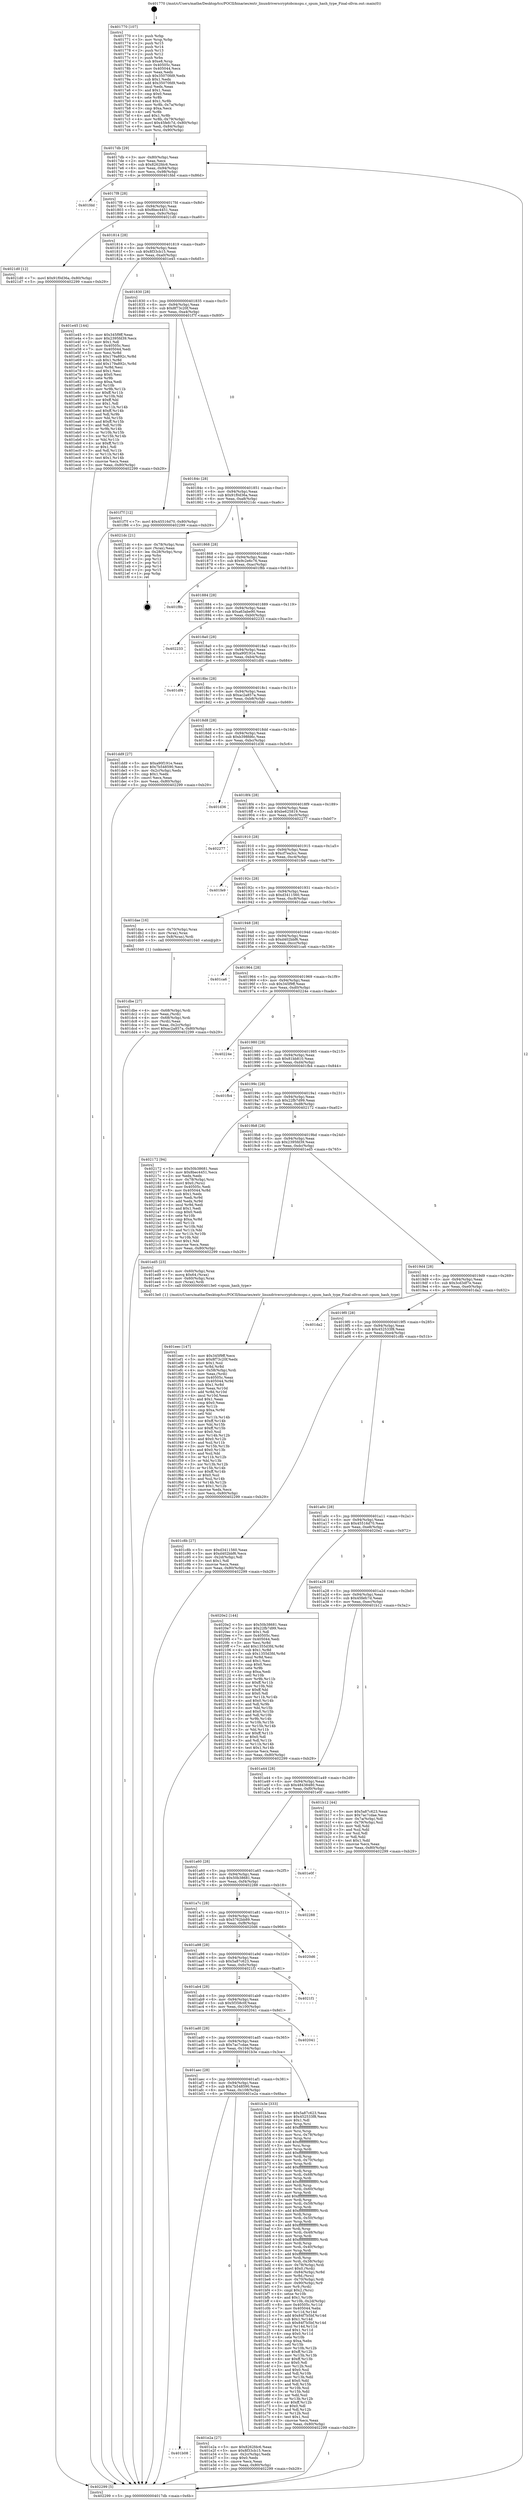 digraph "0x401770" {
  label = "0x401770 (/mnt/c/Users/mathe/Desktop/tcc/POCII/binaries/extr_linuxdriverscryptobcmspu.c_spum_hash_type_Final-ollvm.out::main(0))"
  labelloc = "t"
  node[shape=record]

  Entry [label="",width=0.3,height=0.3,shape=circle,fillcolor=black,style=filled]
  "0x4017db" [label="{
     0x4017db [29]\l
     | [instrs]\l
     &nbsp;&nbsp;0x4017db \<+3\>: mov -0x80(%rbp),%eax\l
     &nbsp;&nbsp;0x4017de \<+2\>: mov %eax,%ecx\l
     &nbsp;&nbsp;0x4017e0 \<+6\>: sub $0x8262fdc6,%ecx\l
     &nbsp;&nbsp;0x4017e6 \<+6\>: mov %eax,-0x94(%rbp)\l
     &nbsp;&nbsp;0x4017ec \<+6\>: mov %ecx,-0x98(%rbp)\l
     &nbsp;&nbsp;0x4017f2 \<+6\>: je 0000000000401fdd \<main+0x86d\>\l
  }"]
  "0x401fdd" [label="{
     0x401fdd\l
  }", style=dashed]
  "0x4017f8" [label="{
     0x4017f8 [28]\l
     | [instrs]\l
     &nbsp;&nbsp;0x4017f8 \<+5\>: jmp 00000000004017fd \<main+0x8d\>\l
     &nbsp;&nbsp;0x4017fd \<+6\>: mov -0x94(%rbp),%eax\l
     &nbsp;&nbsp;0x401803 \<+5\>: sub $0x8bec4451,%eax\l
     &nbsp;&nbsp;0x401808 \<+6\>: mov %eax,-0x9c(%rbp)\l
     &nbsp;&nbsp;0x40180e \<+6\>: je 00000000004021d0 \<main+0xa60\>\l
  }"]
  Exit [label="",width=0.3,height=0.3,shape=circle,fillcolor=black,style=filled,peripheries=2]
  "0x4021d0" [label="{
     0x4021d0 [12]\l
     | [instrs]\l
     &nbsp;&nbsp;0x4021d0 \<+7\>: movl $0x91f0d36a,-0x80(%rbp)\l
     &nbsp;&nbsp;0x4021d7 \<+5\>: jmp 0000000000402299 \<main+0xb29\>\l
  }"]
  "0x401814" [label="{
     0x401814 [28]\l
     | [instrs]\l
     &nbsp;&nbsp;0x401814 \<+5\>: jmp 0000000000401819 \<main+0xa9\>\l
     &nbsp;&nbsp;0x401819 \<+6\>: mov -0x94(%rbp),%eax\l
     &nbsp;&nbsp;0x40181f \<+5\>: sub $0x8f33cb15,%eax\l
     &nbsp;&nbsp;0x401824 \<+6\>: mov %eax,-0xa0(%rbp)\l
     &nbsp;&nbsp;0x40182a \<+6\>: je 0000000000401e45 \<main+0x6d5\>\l
  }"]
  "0x401eec" [label="{
     0x401eec [147]\l
     | [instrs]\l
     &nbsp;&nbsp;0x401eec \<+5\>: mov $0x345f9ff,%ecx\l
     &nbsp;&nbsp;0x401ef1 \<+5\>: mov $0x8f73c20f,%edx\l
     &nbsp;&nbsp;0x401ef6 \<+3\>: mov $0x1,%sil\l
     &nbsp;&nbsp;0x401ef9 \<+3\>: xor %r8d,%r8d\l
     &nbsp;&nbsp;0x401efc \<+4\>: mov -0x58(%rbp),%rdi\l
     &nbsp;&nbsp;0x401f00 \<+2\>: mov %eax,(%rdi)\l
     &nbsp;&nbsp;0x401f02 \<+7\>: mov 0x40505c,%eax\l
     &nbsp;&nbsp;0x401f09 \<+8\>: mov 0x405044,%r9d\l
     &nbsp;&nbsp;0x401f11 \<+4\>: sub $0x1,%r8d\l
     &nbsp;&nbsp;0x401f15 \<+3\>: mov %eax,%r10d\l
     &nbsp;&nbsp;0x401f18 \<+3\>: add %r8d,%r10d\l
     &nbsp;&nbsp;0x401f1b \<+4\>: imul %r10d,%eax\l
     &nbsp;&nbsp;0x401f1f \<+3\>: and $0x1,%eax\l
     &nbsp;&nbsp;0x401f22 \<+3\>: cmp $0x0,%eax\l
     &nbsp;&nbsp;0x401f25 \<+4\>: sete %r11b\l
     &nbsp;&nbsp;0x401f29 \<+4\>: cmp $0xa,%r9d\l
     &nbsp;&nbsp;0x401f2d \<+3\>: setl %bl\l
     &nbsp;&nbsp;0x401f30 \<+3\>: mov %r11b,%r14b\l
     &nbsp;&nbsp;0x401f33 \<+4\>: xor $0xff,%r14b\l
     &nbsp;&nbsp;0x401f37 \<+3\>: mov %bl,%r15b\l
     &nbsp;&nbsp;0x401f3a \<+4\>: xor $0xff,%r15b\l
     &nbsp;&nbsp;0x401f3e \<+4\>: xor $0x0,%sil\l
     &nbsp;&nbsp;0x401f42 \<+3\>: mov %r14b,%r12b\l
     &nbsp;&nbsp;0x401f45 \<+4\>: and $0x0,%r12b\l
     &nbsp;&nbsp;0x401f49 \<+3\>: and %sil,%r11b\l
     &nbsp;&nbsp;0x401f4c \<+3\>: mov %r15b,%r13b\l
     &nbsp;&nbsp;0x401f4f \<+4\>: and $0x0,%r13b\l
     &nbsp;&nbsp;0x401f53 \<+3\>: and %sil,%bl\l
     &nbsp;&nbsp;0x401f56 \<+3\>: or %r11b,%r12b\l
     &nbsp;&nbsp;0x401f59 \<+3\>: or %bl,%r13b\l
     &nbsp;&nbsp;0x401f5c \<+3\>: xor %r13b,%r12b\l
     &nbsp;&nbsp;0x401f5f \<+3\>: or %r15b,%r14b\l
     &nbsp;&nbsp;0x401f62 \<+4\>: xor $0xff,%r14b\l
     &nbsp;&nbsp;0x401f66 \<+4\>: or $0x0,%sil\l
     &nbsp;&nbsp;0x401f6a \<+3\>: and %sil,%r14b\l
     &nbsp;&nbsp;0x401f6d \<+3\>: or %r14b,%r12b\l
     &nbsp;&nbsp;0x401f70 \<+4\>: test $0x1,%r12b\l
     &nbsp;&nbsp;0x401f74 \<+3\>: cmovne %edx,%ecx\l
     &nbsp;&nbsp;0x401f77 \<+3\>: mov %ecx,-0x80(%rbp)\l
     &nbsp;&nbsp;0x401f7a \<+5\>: jmp 0000000000402299 \<main+0xb29\>\l
  }"]
  "0x401e45" [label="{
     0x401e45 [144]\l
     | [instrs]\l
     &nbsp;&nbsp;0x401e45 \<+5\>: mov $0x345f9ff,%eax\l
     &nbsp;&nbsp;0x401e4a \<+5\>: mov $0x2395fd39,%ecx\l
     &nbsp;&nbsp;0x401e4f \<+2\>: mov $0x1,%dl\l
     &nbsp;&nbsp;0x401e51 \<+7\>: mov 0x40505c,%esi\l
     &nbsp;&nbsp;0x401e58 \<+7\>: mov 0x405044,%edi\l
     &nbsp;&nbsp;0x401e5f \<+3\>: mov %esi,%r8d\l
     &nbsp;&nbsp;0x401e62 \<+7\>: sub $0x179a892c,%r8d\l
     &nbsp;&nbsp;0x401e69 \<+4\>: sub $0x1,%r8d\l
     &nbsp;&nbsp;0x401e6d \<+7\>: add $0x179a892c,%r8d\l
     &nbsp;&nbsp;0x401e74 \<+4\>: imul %r8d,%esi\l
     &nbsp;&nbsp;0x401e78 \<+3\>: and $0x1,%esi\l
     &nbsp;&nbsp;0x401e7b \<+3\>: cmp $0x0,%esi\l
     &nbsp;&nbsp;0x401e7e \<+4\>: sete %r9b\l
     &nbsp;&nbsp;0x401e82 \<+3\>: cmp $0xa,%edi\l
     &nbsp;&nbsp;0x401e85 \<+4\>: setl %r10b\l
     &nbsp;&nbsp;0x401e89 \<+3\>: mov %r9b,%r11b\l
     &nbsp;&nbsp;0x401e8c \<+4\>: xor $0xff,%r11b\l
     &nbsp;&nbsp;0x401e90 \<+3\>: mov %r10b,%bl\l
     &nbsp;&nbsp;0x401e93 \<+3\>: xor $0xff,%bl\l
     &nbsp;&nbsp;0x401e96 \<+3\>: xor $0x1,%dl\l
     &nbsp;&nbsp;0x401e99 \<+3\>: mov %r11b,%r14b\l
     &nbsp;&nbsp;0x401e9c \<+4\>: and $0xff,%r14b\l
     &nbsp;&nbsp;0x401ea0 \<+3\>: and %dl,%r9b\l
     &nbsp;&nbsp;0x401ea3 \<+3\>: mov %bl,%r15b\l
     &nbsp;&nbsp;0x401ea6 \<+4\>: and $0xff,%r15b\l
     &nbsp;&nbsp;0x401eaa \<+3\>: and %dl,%r10b\l
     &nbsp;&nbsp;0x401ead \<+3\>: or %r9b,%r14b\l
     &nbsp;&nbsp;0x401eb0 \<+3\>: or %r10b,%r15b\l
     &nbsp;&nbsp;0x401eb3 \<+3\>: xor %r15b,%r14b\l
     &nbsp;&nbsp;0x401eb6 \<+3\>: or %bl,%r11b\l
     &nbsp;&nbsp;0x401eb9 \<+4\>: xor $0xff,%r11b\l
     &nbsp;&nbsp;0x401ebd \<+3\>: or $0x1,%dl\l
     &nbsp;&nbsp;0x401ec0 \<+3\>: and %dl,%r11b\l
     &nbsp;&nbsp;0x401ec3 \<+3\>: or %r11b,%r14b\l
     &nbsp;&nbsp;0x401ec6 \<+4\>: test $0x1,%r14b\l
     &nbsp;&nbsp;0x401eca \<+3\>: cmovne %ecx,%eax\l
     &nbsp;&nbsp;0x401ecd \<+3\>: mov %eax,-0x80(%rbp)\l
     &nbsp;&nbsp;0x401ed0 \<+5\>: jmp 0000000000402299 \<main+0xb29\>\l
  }"]
  "0x401830" [label="{
     0x401830 [28]\l
     | [instrs]\l
     &nbsp;&nbsp;0x401830 \<+5\>: jmp 0000000000401835 \<main+0xc5\>\l
     &nbsp;&nbsp;0x401835 \<+6\>: mov -0x94(%rbp),%eax\l
     &nbsp;&nbsp;0x40183b \<+5\>: sub $0x8f73c20f,%eax\l
     &nbsp;&nbsp;0x401840 \<+6\>: mov %eax,-0xa4(%rbp)\l
     &nbsp;&nbsp;0x401846 \<+6\>: je 0000000000401f7f \<main+0x80f\>\l
  }"]
  "0x401b08" [label="{
     0x401b08\l
  }", style=dashed]
  "0x401f7f" [label="{
     0x401f7f [12]\l
     | [instrs]\l
     &nbsp;&nbsp;0x401f7f \<+7\>: movl $0x45516d70,-0x80(%rbp)\l
     &nbsp;&nbsp;0x401f86 \<+5\>: jmp 0000000000402299 \<main+0xb29\>\l
  }"]
  "0x40184c" [label="{
     0x40184c [28]\l
     | [instrs]\l
     &nbsp;&nbsp;0x40184c \<+5\>: jmp 0000000000401851 \<main+0xe1\>\l
     &nbsp;&nbsp;0x401851 \<+6\>: mov -0x94(%rbp),%eax\l
     &nbsp;&nbsp;0x401857 \<+5\>: sub $0x91f0d36a,%eax\l
     &nbsp;&nbsp;0x40185c \<+6\>: mov %eax,-0xa8(%rbp)\l
     &nbsp;&nbsp;0x401862 \<+6\>: je 00000000004021dc \<main+0xa6c\>\l
  }"]
  "0x401e2a" [label="{
     0x401e2a [27]\l
     | [instrs]\l
     &nbsp;&nbsp;0x401e2a \<+5\>: mov $0x8262fdc6,%eax\l
     &nbsp;&nbsp;0x401e2f \<+5\>: mov $0x8f33cb15,%ecx\l
     &nbsp;&nbsp;0x401e34 \<+3\>: mov -0x2c(%rbp),%edx\l
     &nbsp;&nbsp;0x401e37 \<+3\>: cmp $0x0,%edx\l
     &nbsp;&nbsp;0x401e3a \<+3\>: cmove %ecx,%eax\l
     &nbsp;&nbsp;0x401e3d \<+3\>: mov %eax,-0x80(%rbp)\l
     &nbsp;&nbsp;0x401e40 \<+5\>: jmp 0000000000402299 \<main+0xb29\>\l
  }"]
  "0x4021dc" [label="{
     0x4021dc [21]\l
     | [instrs]\l
     &nbsp;&nbsp;0x4021dc \<+4\>: mov -0x78(%rbp),%rax\l
     &nbsp;&nbsp;0x4021e0 \<+2\>: mov (%rax),%eax\l
     &nbsp;&nbsp;0x4021e2 \<+4\>: lea -0x28(%rbp),%rsp\l
     &nbsp;&nbsp;0x4021e6 \<+1\>: pop %rbx\l
     &nbsp;&nbsp;0x4021e7 \<+2\>: pop %r12\l
     &nbsp;&nbsp;0x4021e9 \<+2\>: pop %r13\l
     &nbsp;&nbsp;0x4021eb \<+2\>: pop %r14\l
     &nbsp;&nbsp;0x4021ed \<+2\>: pop %r15\l
     &nbsp;&nbsp;0x4021ef \<+1\>: pop %rbp\l
     &nbsp;&nbsp;0x4021f0 \<+1\>: ret\l
  }"]
  "0x401868" [label="{
     0x401868 [28]\l
     | [instrs]\l
     &nbsp;&nbsp;0x401868 \<+5\>: jmp 000000000040186d \<main+0xfd\>\l
     &nbsp;&nbsp;0x40186d \<+6\>: mov -0x94(%rbp),%eax\l
     &nbsp;&nbsp;0x401873 \<+5\>: sub $0x9c2e6c76,%eax\l
     &nbsp;&nbsp;0x401878 \<+6\>: mov %eax,-0xac(%rbp)\l
     &nbsp;&nbsp;0x40187e \<+6\>: je 0000000000401f8b \<main+0x81b\>\l
  }"]
  "0x401dbe" [label="{
     0x401dbe [27]\l
     | [instrs]\l
     &nbsp;&nbsp;0x401dbe \<+4\>: mov -0x68(%rbp),%rdi\l
     &nbsp;&nbsp;0x401dc2 \<+2\>: mov %eax,(%rdi)\l
     &nbsp;&nbsp;0x401dc4 \<+4\>: mov -0x68(%rbp),%rdi\l
     &nbsp;&nbsp;0x401dc8 \<+2\>: mov (%rdi),%eax\l
     &nbsp;&nbsp;0x401dca \<+3\>: mov %eax,-0x2c(%rbp)\l
     &nbsp;&nbsp;0x401dcd \<+7\>: movl $0xac2a857a,-0x80(%rbp)\l
     &nbsp;&nbsp;0x401dd4 \<+5\>: jmp 0000000000402299 \<main+0xb29\>\l
  }"]
  "0x401f8b" [label="{
     0x401f8b\l
  }", style=dashed]
  "0x401884" [label="{
     0x401884 [28]\l
     | [instrs]\l
     &nbsp;&nbsp;0x401884 \<+5\>: jmp 0000000000401889 \<main+0x119\>\l
     &nbsp;&nbsp;0x401889 \<+6\>: mov -0x94(%rbp),%eax\l
     &nbsp;&nbsp;0x40188f \<+5\>: sub $0xa63abe90,%eax\l
     &nbsp;&nbsp;0x401894 \<+6\>: mov %eax,-0xb0(%rbp)\l
     &nbsp;&nbsp;0x40189a \<+6\>: je 0000000000402233 \<main+0xac3\>\l
  }"]
  "0x401aec" [label="{
     0x401aec [28]\l
     | [instrs]\l
     &nbsp;&nbsp;0x401aec \<+5\>: jmp 0000000000401af1 \<main+0x381\>\l
     &nbsp;&nbsp;0x401af1 \<+6\>: mov -0x94(%rbp),%eax\l
     &nbsp;&nbsp;0x401af7 \<+5\>: sub $0x7b548590,%eax\l
     &nbsp;&nbsp;0x401afc \<+6\>: mov %eax,-0x108(%rbp)\l
     &nbsp;&nbsp;0x401b02 \<+6\>: je 0000000000401e2a \<main+0x6ba\>\l
  }"]
  "0x402233" [label="{
     0x402233\l
  }", style=dashed]
  "0x4018a0" [label="{
     0x4018a0 [28]\l
     | [instrs]\l
     &nbsp;&nbsp;0x4018a0 \<+5\>: jmp 00000000004018a5 \<main+0x135\>\l
     &nbsp;&nbsp;0x4018a5 \<+6\>: mov -0x94(%rbp),%eax\l
     &nbsp;&nbsp;0x4018ab \<+5\>: sub $0xa90f191e,%eax\l
     &nbsp;&nbsp;0x4018b0 \<+6\>: mov %eax,-0xb4(%rbp)\l
     &nbsp;&nbsp;0x4018b6 \<+6\>: je 0000000000401df4 \<main+0x684\>\l
  }"]
  "0x401b3e" [label="{
     0x401b3e [333]\l
     | [instrs]\l
     &nbsp;&nbsp;0x401b3e \<+5\>: mov $0x5a87c623,%eax\l
     &nbsp;&nbsp;0x401b43 \<+5\>: mov $0x452533f8,%ecx\l
     &nbsp;&nbsp;0x401b48 \<+2\>: mov $0x1,%dl\l
     &nbsp;&nbsp;0x401b4a \<+3\>: mov %rsp,%rsi\l
     &nbsp;&nbsp;0x401b4d \<+4\>: add $0xfffffffffffffff0,%rsi\l
     &nbsp;&nbsp;0x401b51 \<+3\>: mov %rsi,%rsp\l
     &nbsp;&nbsp;0x401b54 \<+4\>: mov %rsi,-0x78(%rbp)\l
     &nbsp;&nbsp;0x401b58 \<+3\>: mov %rsp,%rsi\l
     &nbsp;&nbsp;0x401b5b \<+4\>: add $0xfffffffffffffff0,%rsi\l
     &nbsp;&nbsp;0x401b5f \<+3\>: mov %rsi,%rsp\l
     &nbsp;&nbsp;0x401b62 \<+3\>: mov %rsp,%rdi\l
     &nbsp;&nbsp;0x401b65 \<+4\>: add $0xfffffffffffffff0,%rdi\l
     &nbsp;&nbsp;0x401b69 \<+3\>: mov %rdi,%rsp\l
     &nbsp;&nbsp;0x401b6c \<+4\>: mov %rdi,-0x70(%rbp)\l
     &nbsp;&nbsp;0x401b70 \<+3\>: mov %rsp,%rdi\l
     &nbsp;&nbsp;0x401b73 \<+4\>: add $0xfffffffffffffff0,%rdi\l
     &nbsp;&nbsp;0x401b77 \<+3\>: mov %rdi,%rsp\l
     &nbsp;&nbsp;0x401b7a \<+4\>: mov %rdi,-0x68(%rbp)\l
     &nbsp;&nbsp;0x401b7e \<+3\>: mov %rsp,%rdi\l
     &nbsp;&nbsp;0x401b81 \<+4\>: add $0xfffffffffffffff0,%rdi\l
     &nbsp;&nbsp;0x401b85 \<+3\>: mov %rdi,%rsp\l
     &nbsp;&nbsp;0x401b88 \<+4\>: mov %rdi,-0x60(%rbp)\l
     &nbsp;&nbsp;0x401b8c \<+3\>: mov %rsp,%rdi\l
     &nbsp;&nbsp;0x401b8f \<+4\>: add $0xfffffffffffffff0,%rdi\l
     &nbsp;&nbsp;0x401b93 \<+3\>: mov %rdi,%rsp\l
     &nbsp;&nbsp;0x401b96 \<+4\>: mov %rdi,-0x58(%rbp)\l
     &nbsp;&nbsp;0x401b9a \<+3\>: mov %rsp,%rdi\l
     &nbsp;&nbsp;0x401b9d \<+4\>: add $0xfffffffffffffff0,%rdi\l
     &nbsp;&nbsp;0x401ba1 \<+3\>: mov %rdi,%rsp\l
     &nbsp;&nbsp;0x401ba4 \<+4\>: mov %rdi,-0x50(%rbp)\l
     &nbsp;&nbsp;0x401ba8 \<+3\>: mov %rsp,%rdi\l
     &nbsp;&nbsp;0x401bab \<+4\>: add $0xfffffffffffffff0,%rdi\l
     &nbsp;&nbsp;0x401baf \<+3\>: mov %rdi,%rsp\l
     &nbsp;&nbsp;0x401bb2 \<+4\>: mov %rdi,-0x48(%rbp)\l
     &nbsp;&nbsp;0x401bb6 \<+3\>: mov %rsp,%rdi\l
     &nbsp;&nbsp;0x401bb9 \<+4\>: add $0xfffffffffffffff0,%rdi\l
     &nbsp;&nbsp;0x401bbd \<+3\>: mov %rdi,%rsp\l
     &nbsp;&nbsp;0x401bc0 \<+4\>: mov %rdi,-0x40(%rbp)\l
     &nbsp;&nbsp;0x401bc4 \<+3\>: mov %rsp,%rdi\l
     &nbsp;&nbsp;0x401bc7 \<+4\>: add $0xfffffffffffffff0,%rdi\l
     &nbsp;&nbsp;0x401bcb \<+3\>: mov %rdi,%rsp\l
     &nbsp;&nbsp;0x401bce \<+4\>: mov %rdi,-0x38(%rbp)\l
     &nbsp;&nbsp;0x401bd2 \<+4\>: mov -0x78(%rbp),%rdi\l
     &nbsp;&nbsp;0x401bd6 \<+6\>: movl $0x0,(%rdi)\l
     &nbsp;&nbsp;0x401bdc \<+7\>: mov -0x84(%rbp),%r8d\l
     &nbsp;&nbsp;0x401be3 \<+3\>: mov %r8d,(%rsi)\l
     &nbsp;&nbsp;0x401be6 \<+4\>: mov -0x70(%rbp),%rdi\l
     &nbsp;&nbsp;0x401bea \<+7\>: mov -0x90(%rbp),%r9\l
     &nbsp;&nbsp;0x401bf1 \<+3\>: mov %r9,(%rdi)\l
     &nbsp;&nbsp;0x401bf4 \<+3\>: cmpl $0x2,(%rsi)\l
     &nbsp;&nbsp;0x401bf7 \<+4\>: setne %r10b\l
     &nbsp;&nbsp;0x401bfb \<+4\>: and $0x1,%r10b\l
     &nbsp;&nbsp;0x401bff \<+4\>: mov %r10b,-0x2d(%rbp)\l
     &nbsp;&nbsp;0x401c03 \<+8\>: mov 0x40505c,%r11d\l
     &nbsp;&nbsp;0x401c0b \<+7\>: mov 0x405044,%ebx\l
     &nbsp;&nbsp;0x401c12 \<+3\>: mov %r11d,%r14d\l
     &nbsp;&nbsp;0x401c15 \<+7\>: add $0x84f7b5bf,%r14d\l
     &nbsp;&nbsp;0x401c1c \<+4\>: sub $0x1,%r14d\l
     &nbsp;&nbsp;0x401c20 \<+7\>: sub $0x84f7b5bf,%r14d\l
     &nbsp;&nbsp;0x401c27 \<+4\>: imul %r14d,%r11d\l
     &nbsp;&nbsp;0x401c2b \<+4\>: and $0x1,%r11d\l
     &nbsp;&nbsp;0x401c2f \<+4\>: cmp $0x0,%r11d\l
     &nbsp;&nbsp;0x401c33 \<+4\>: sete %r10b\l
     &nbsp;&nbsp;0x401c37 \<+3\>: cmp $0xa,%ebx\l
     &nbsp;&nbsp;0x401c3a \<+4\>: setl %r15b\l
     &nbsp;&nbsp;0x401c3e \<+3\>: mov %r10b,%r12b\l
     &nbsp;&nbsp;0x401c41 \<+4\>: xor $0xff,%r12b\l
     &nbsp;&nbsp;0x401c45 \<+3\>: mov %r15b,%r13b\l
     &nbsp;&nbsp;0x401c48 \<+4\>: xor $0xff,%r13b\l
     &nbsp;&nbsp;0x401c4c \<+3\>: xor $0x0,%dl\l
     &nbsp;&nbsp;0x401c4f \<+3\>: mov %r12b,%sil\l
     &nbsp;&nbsp;0x401c52 \<+4\>: and $0x0,%sil\l
     &nbsp;&nbsp;0x401c56 \<+3\>: and %dl,%r10b\l
     &nbsp;&nbsp;0x401c59 \<+3\>: mov %r13b,%dil\l
     &nbsp;&nbsp;0x401c5c \<+4\>: and $0x0,%dil\l
     &nbsp;&nbsp;0x401c60 \<+3\>: and %dl,%r15b\l
     &nbsp;&nbsp;0x401c63 \<+3\>: or %r10b,%sil\l
     &nbsp;&nbsp;0x401c66 \<+3\>: or %r15b,%dil\l
     &nbsp;&nbsp;0x401c69 \<+3\>: xor %dil,%sil\l
     &nbsp;&nbsp;0x401c6c \<+3\>: or %r13b,%r12b\l
     &nbsp;&nbsp;0x401c6f \<+4\>: xor $0xff,%r12b\l
     &nbsp;&nbsp;0x401c73 \<+3\>: or $0x0,%dl\l
     &nbsp;&nbsp;0x401c76 \<+3\>: and %dl,%r12b\l
     &nbsp;&nbsp;0x401c79 \<+3\>: or %r12b,%sil\l
     &nbsp;&nbsp;0x401c7c \<+4\>: test $0x1,%sil\l
     &nbsp;&nbsp;0x401c80 \<+3\>: cmovne %ecx,%eax\l
     &nbsp;&nbsp;0x401c83 \<+3\>: mov %eax,-0x80(%rbp)\l
     &nbsp;&nbsp;0x401c86 \<+5\>: jmp 0000000000402299 \<main+0xb29\>\l
  }"]
  "0x401df4" [label="{
     0x401df4\l
  }", style=dashed]
  "0x4018bc" [label="{
     0x4018bc [28]\l
     | [instrs]\l
     &nbsp;&nbsp;0x4018bc \<+5\>: jmp 00000000004018c1 \<main+0x151\>\l
     &nbsp;&nbsp;0x4018c1 \<+6\>: mov -0x94(%rbp),%eax\l
     &nbsp;&nbsp;0x4018c7 \<+5\>: sub $0xac2a857a,%eax\l
     &nbsp;&nbsp;0x4018cc \<+6\>: mov %eax,-0xb8(%rbp)\l
     &nbsp;&nbsp;0x4018d2 \<+6\>: je 0000000000401dd9 \<main+0x669\>\l
  }"]
  "0x401ad0" [label="{
     0x401ad0 [28]\l
     | [instrs]\l
     &nbsp;&nbsp;0x401ad0 \<+5\>: jmp 0000000000401ad5 \<main+0x365\>\l
     &nbsp;&nbsp;0x401ad5 \<+6\>: mov -0x94(%rbp),%eax\l
     &nbsp;&nbsp;0x401adb \<+5\>: sub $0x7ac7cdae,%eax\l
     &nbsp;&nbsp;0x401ae0 \<+6\>: mov %eax,-0x104(%rbp)\l
     &nbsp;&nbsp;0x401ae6 \<+6\>: je 0000000000401b3e \<main+0x3ce\>\l
  }"]
  "0x401dd9" [label="{
     0x401dd9 [27]\l
     | [instrs]\l
     &nbsp;&nbsp;0x401dd9 \<+5\>: mov $0xa90f191e,%eax\l
     &nbsp;&nbsp;0x401dde \<+5\>: mov $0x7b548590,%ecx\l
     &nbsp;&nbsp;0x401de3 \<+3\>: mov -0x2c(%rbp),%edx\l
     &nbsp;&nbsp;0x401de6 \<+3\>: cmp $0x1,%edx\l
     &nbsp;&nbsp;0x401de9 \<+3\>: cmovl %ecx,%eax\l
     &nbsp;&nbsp;0x401dec \<+3\>: mov %eax,-0x80(%rbp)\l
     &nbsp;&nbsp;0x401def \<+5\>: jmp 0000000000402299 \<main+0xb29\>\l
  }"]
  "0x4018d8" [label="{
     0x4018d8 [28]\l
     | [instrs]\l
     &nbsp;&nbsp;0x4018d8 \<+5\>: jmp 00000000004018dd \<main+0x16d\>\l
     &nbsp;&nbsp;0x4018dd \<+6\>: mov -0x94(%rbp),%eax\l
     &nbsp;&nbsp;0x4018e3 \<+5\>: sub $0xb398fd6c,%eax\l
     &nbsp;&nbsp;0x4018e8 \<+6\>: mov %eax,-0xbc(%rbp)\l
     &nbsp;&nbsp;0x4018ee \<+6\>: je 0000000000401d36 \<main+0x5c6\>\l
  }"]
  "0x402041" [label="{
     0x402041\l
  }", style=dashed]
  "0x401d36" [label="{
     0x401d36\l
  }", style=dashed]
  "0x4018f4" [label="{
     0x4018f4 [28]\l
     | [instrs]\l
     &nbsp;&nbsp;0x4018f4 \<+5\>: jmp 00000000004018f9 \<main+0x189\>\l
     &nbsp;&nbsp;0x4018f9 \<+6\>: mov -0x94(%rbp),%eax\l
     &nbsp;&nbsp;0x4018ff \<+5\>: sub $0xbe625819,%eax\l
     &nbsp;&nbsp;0x401904 \<+6\>: mov %eax,-0xc0(%rbp)\l
     &nbsp;&nbsp;0x40190a \<+6\>: je 0000000000402277 \<main+0xb07\>\l
  }"]
  "0x401ab4" [label="{
     0x401ab4 [28]\l
     | [instrs]\l
     &nbsp;&nbsp;0x401ab4 \<+5\>: jmp 0000000000401ab9 \<main+0x349\>\l
     &nbsp;&nbsp;0x401ab9 \<+6\>: mov -0x94(%rbp),%eax\l
     &nbsp;&nbsp;0x401abf \<+5\>: sub $0x5f358c0f,%eax\l
     &nbsp;&nbsp;0x401ac4 \<+6\>: mov %eax,-0x100(%rbp)\l
     &nbsp;&nbsp;0x401aca \<+6\>: je 0000000000402041 \<main+0x8d1\>\l
  }"]
  "0x402277" [label="{
     0x402277\l
  }", style=dashed]
  "0x401910" [label="{
     0x401910 [28]\l
     | [instrs]\l
     &nbsp;&nbsp;0x401910 \<+5\>: jmp 0000000000401915 \<main+0x1a5\>\l
     &nbsp;&nbsp;0x401915 \<+6\>: mov -0x94(%rbp),%eax\l
     &nbsp;&nbsp;0x40191b \<+5\>: sub $0xcf7ea3cc,%eax\l
     &nbsp;&nbsp;0x401920 \<+6\>: mov %eax,-0xc4(%rbp)\l
     &nbsp;&nbsp;0x401926 \<+6\>: je 0000000000401fe9 \<main+0x879\>\l
  }"]
  "0x4021f1" [label="{
     0x4021f1\l
  }", style=dashed]
  "0x401fe9" [label="{
     0x401fe9\l
  }", style=dashed]
  "0x40192c" [label="{
     0x40192c [28]\l
     | [instrs]\l
     &nbsp;&nbsp;0x40192c \<+5\>: jmp 0000000000401931 \<main+0x1c1\>\l
     &nbsp;&nbsp;0x401931 \<+6\>: mov -0x94(%rbp),%eax\l
     &nbsp;&nbsp;0x401937 \<+5\>: sub $0xd3411560,%eax\l
     &nbsp;&nbsp;0x40193c \<+6\>: mov %eax,-0xc8(%rbp)\l
     &nbsp;&nbsp;0x401942 \<+6\>: je 0000000000401dae \<main+0x63e\>\l
  }"]
  "0x401a98" [label="{
     0x401a98 [28]\l
     | [instrs]\l
     &nbsp;&nbsp;0x401a98 \<+5\>: jmp 0000000000401a9d \<main+0x32d\>\l
     &nbsp;&nbsp;0x401a9d \<+6\>: mov -0x94(%rbp),%eax\l
     &nbsp;&nbsp;0x401aa3 \<+5\>: sub $0x5a87c623,%eax\l
     &nbsp;&nbsp;0x401aa8 \<+6\>: mov %eax,-0xfc(%rbp)\l
     &nbsp;&nbsp;0x401aae \<+6\>: je 00000000004021f1 \<main+0xa81\>\l
  }"]
  "0x401dae" [label="{
     0x401dae [16]\l
     | [instrs]\l
     &nbsp;&nbsp;0x401dae \<+4\>: mov -0x70(%rbp),%rax\l
     &nbsp;&nbsp;0x401db2 \<+3\>: mov (%rax),%rax\l
     &nbsp;&nbsp;0x401db5 \<+4\>: mov 0x8(%rax),%rdi\l
     &nbsp;&nbsp;0x401db9 \<+5\>: call 0000000000401040 \<atoi@plt\>\l
     | [calls]\l
     &nbsp;&nbsp;0x401040 \{1\} (unknown)\l
  }"]
  "0x401948" [label="{
     0x401948 [28]\l
     | [instrs]\l
     &nbsp;&nbsp;0x401948 \<+5\>: jmp 000000000040194d \<main+0x1dd\>\l
     &nbsp;&nbsp;0x40194d \<+6\>: mov -0x94(%rbp),%eax\l
     &nbsp;&nbsp;0x401953 \<+5\>: sub $0xd402bbf6,%eax\l
     &nbsp;&nbsp;0x401958 \<+6\>: mov %eax,-0xcc(%rbp)\l
     &nbsp;&nbsp;0x40195e \<+6\>: je 0000000000401ca6 \<main+0x536\>\l
  }"]
  "0x4020d6" [label="{
     0x4020d6\l
  }", style=dashed]
  "0x401ca6" [label="{
     0x401ca6\l
  }", style=dashed]
  "0x401964" [label="{
     0x401964 [28]\l
     | [instrs]\l
     &nbsp;&nbsp;0x401964 \<+5\>: jmp 0000000000401969 \<main+0x1f9\>\l
     &nbsp;&nbsp;0x401969 \<+6\>: mov -0x94(%rbp),%eax\l
     &nbsp;&nbsp;0x40196f \<+5\>: sub $0x345f9ff,%eax\l
     &nbsp;&nbsp;0x401974 \<+6\>: mov %eax,-0xd0(%rbp)\l
     &nbsp;&nbsp;0x40197a \<+6\>: je 000000000040224e \<main+0xade\>\l
  }"]
  "0x401a7c" [label="{
     0x401a7c [28]\l
     | [instrs]\l
     &nbsp;&nbsp;0x401a7c \<+5\>: jmp 0000000000401a81 \<main+0x311\>\l
     &nbsp;&nbsp;0x401a81 \<+6\>: mov -0x94(%rbp),%eax\l
     &nbsp;&nbsp;0x401a87 \<+5\>: sub $0x5762bb89,%eax\l
     &nbsp;&nbsp;0x401a8c \<+6\>: mov %eax,-0xf8(%rbp)\l
     &nbsp;&nbsp;0x401a92 \<+6\>: je 00000000004020d6 \<main+0x966\>\l
  }"]
  "0x40224e" [label="{
     0x40224e\l
  }", style=dashed]
  "0x401980" [label="{
     0x401980 [28]\l
     | [instrs]\l
     &nbsp;&nbsp;0x401980 \<+5\>: jmp 0000000000401985 \<main+0x215\>\l
     &nbsp;&nbsp;0x401985 \<+6\>: mov -0x94(%rbp),%eax\l
     &nbsp;&nbsp;0x40198b \<+5\>: sub $0x81bb810,%eax\l
     &nbsp;&nbsp;0x401990 \<+6\>: mov %eax,-0xd4(%rbp)\l
     &nbsp;&nbsp;0x401996 \<+6\>: je 0000000000401fb4 \<main+0x844\>\l
  }"]
  "0x402288" [label="{
     0x402288\l
  }", style=dashed]
  "0x401fb4" [label="{
     0x401fb4\l
  }", style=dashed]
  "0x40199c" [label="{
     0x40199c [28]\l
     | [instrs]\l
     &nbsp;&nbsp;0x40199c \<+5\>: jmp 00000000004019a1 \<main+0x231\>\l
     &nbsp;&nbsp;0x4019a1 \<+6\>: mov -0x94(%rbp),%eax\l
     &nbsp;&nbsp;0x4019a7 \<+5\>: sub $0x22fb7d99,%eax\l
     &nbsp;&nbsp;0x4019ac \<+6\>: mov %eax,-0xd8(%rbp)\l
     &nbsp;&nbsp;0x4019b2 \<+6\>: je 0000000000402172 \<main+0xa02\>\l
  }"]
  "0x401a60" [label="{
     0x401a60 [28]\l
     | [instrs]\l
     &nbsp;&nbsp;0x401a60 \<+5\>: jmp 0000000000401a65 \<main+0x2f5\>\l
     &nbsp;&nbsp;0x401a65 \<+6\>: mov -0x94(%rbp),%eax\l
     &nbsp;&nbsp;0x401a6b \<+5\>: sub $0x50b38681,%eax\l
     &nbsp;&nbsp;0x401a70 \<+6\>: mov %eax,-0xf4(%rbp)\l
     &nbsp;&nbsp;0x401a76 \<+6\>: je 0000000000402288 \<main+0xb18\>\l
  }"]
  "0x402172" [label="{
     0x402172 [94]\l
     | [instrs]\l
     &nbsp;&nbsp;0x402172 \<+5\>: mov $0x50b38681,%eax\l
     &nbsp;&nbsp;0x402177 \<+5\>: mov $0x8bec4451,%ecx\l
     &nbsp;&nbsp;0x40217c \<+2\>: xor %edx,%edx\l
     &nbsp;&nbsp;0x40217e \<+4\>: mov -0x78(%rbp),%rsi\l
     &nbsp;&nbsp;0x402182 \<+6\>: movl $0x0,(%rsi)\l
     &nbsp;&nbsp;0x402188 \<+7\>: mov 0x40505c,%edi\l
     &nbsp;&nbsp;0x40218f \<+8\>: mov 0x405044,%r8d\l
     &nbsp;&nbsp;0x402197 \<+3\>: sub $0x1,%edx\l
     &nbsp;&nbsp;0x40219a \<+3\>: mov %edi,%r9d\l
     &nbsp;&nbsp;0x40219d \<+3\>: add %edx,%r9d\l
     &nbsp;&nbsp;0x4021a0 \<+4\>: imul %r9d,%edi\l
     &nbsp;&nbsp;0x4021a4 \<+3\>: and $0x1,%edi\l
     &nbsp;&nbsp;0x4021a7 \<+3\>: cmp $0x0,%edi\l
     &nbsp;&nbsp;0x4021aa \<+4\>: sete %r10b\l
     &nbsp;&nbsp;0x4021ae \<+4\>: cmp $0xa,%r8d\l
     &nbsp;&nbsp;0x4021b2 \<+4\>: setl %r11b\l
     &nbsp;&nbsp;0x4021b6 \<+3\>: mov %r10b,%bl\l
     &nbsp;&nbsp;0x4021b9 \<+3\>: and %r11b,%bl\l
     &nbsp;&nbsp;0x4021bc \<+3\>: xor %r11b,%r10b\l
     &nbsp;&nbsp;0x4021bf \<+3\>: or %r10b,%bl\l
     &nbsp;&nbsp;0x4021c2 \<+3\>: test $0x1,%bl\l
     &nbsp;&nbsp;0x4021c5 \<+3\>: cmovne %ecx,%eax\l
     &nbsp;&nbsp;0x4021c8 \<+3\>: mov %eax,-0x80(%rbp)\l
     &nbsp;&nbsp;0x4021cb \<+5\>: jmp 0000000000402299 \<main+0xb29\>\l
  }"]
  "0x4019b8" [label="{
     0x4019b8 [28]\l
     | [instrs]\l
     &nbsp;&nbsp;0x4019b8 \<+5\>: jmp 00000000004019bd \<main+0x24d\>\l
     &nbsp;&nbsp;0x4019bd \<+6\>: mov -0x94(%rbp),%eax\l
     &nbsp;&nbsp;0x4019c3 \<+5\>: sub $0x2395fd39,%eax\l
     &nbsp;&nbsp;0x4019c8 \<+6\>: mov %eax,-0xdc(%rbp)\l
     &nbsp;&nbsp;0x4019ce \<+6\>: je 0000000000401ed5 \<main+0x765\>\l
  }"]
  "0x401e0f" [label="{
     0x401e0f\l
  }", style=dashed]
  "0x401ed5" [label="{
     0x401ed5 [23]\l
     | [instrs]\l
     &nbsp;&nbsp;0x401ed5 \<+4\>: mov -0x60(%rbp),%rax\l
     &nbsp;&nbsp;0x401ed9 \<+7\>: movq $0x64,(%rax)\l
     &nbsp;&nbsp;0x401ee0 \<+4\>: mov -0x60(%rbp),%rax\l
     &nbsp;&nbsp;0x401ee4 \<+3\>: mov (%rax),%rdi\l
     &nbsp;&nbsp;0x401ee7 \<+5\>: call 00000000004013e0 \<spum_hash_type\>\l
     | [calls]\l
     &nbsp;&nbsp;0x4013e0 \{1\} (/mnt/c/Users/mathe/Desktop/tcc/POCII/binaries/extr_linuxdriverscryptobcmspu.c_spum_hash_type_Final-ollvm.out::spum_hash_type)\l
  }"]
  "0x4019d4" [label="{
     0x4019d4 [28]\l
     | [instrs]\l
     &nbsp;&nbsp;0x4019d4 \<+5\>: jmp 00000000004019d9 \<main+0x269\>\l
     &nbsp;&nbsp;0x4019d9 \<+6\>: mov -0x94(%rbp),%eax\l
     &nbsp;&nbsp;0x4019df \<+5\>: sub $0x3cd3df7e,%eax\l
     &nbsp;&nbsp;0x4019e4 \<+6\>: mov %eax,-0xe0(%rbp)\l
     &nbsp;&nbsp;0x4019ea \<+6\>: je 0000000000401da2 \<main+0x632\>\l
  }"]
  "0x401770" [label="{
     0x401770 [107]\l
     | [instrs]\l
     &nbsp;&nbsp;0x401770 \<+1\>: push %rbp\l
     &nbsp;&nbsp;0x401771 \<+3\>: mov %rsp,%rbp\l
     &nbsp;&nbsp;0x401774 \<+2\>: push %r15\l
     &nbsp;&nbsp;0x401776 \<+2\>: push %r14\l
     &nbsp;&nbsp;0x401778 \<+2\>: push %r13\l
     &nbsp;&nbsp;0x40177a \<+2\>: push %r12\l
     &nbsp;&nbsp;0x40177c \<+1\>: push %rbx\l
     &nbsp;&nbsp;0x40177d \<+7\>: sub $0xe8,%rsp\l
     &nbsp;&nbsp;0x401784 \<+7\>: mov 0x40505c,%eax\l
     &nbsp;&nbsp;0x40178b \<+7\>: mov 0x405044,%ecx\l
     &nbsp;&nbsp;0x401792 \<+2\>: mov %eax,%edx\l
     &nbsp;&nbsp;0x401794 \<+6\>: sub $0x35070fd9,%edx\l
     &nbsp;&nbsp;0x40179a \<+3\>: sub $0x1,%edx\l
     &nbsp;&nbsp;0x40179d \<+6\>: add $0x35070fd9,%edx\l
     &nbsp;&nbsp;0x4017a3 \<+3\>: imul %edx,%eax\l
     &nbsp;&nbsp;0x4017a6 \<+3\>: and $0x1,%eax\l
     &nbsp;&nbsp;0x4017a9 \<+3\>: cmp $0x0,%eax\l
     &nbsp;&nbsp;0x4017ac \<+4\>: sete %r8b\l
     &nbsp;&nbsp;0x4017b0 \<+4\>: and $0x1,%r8b\l
     &nbsp;&nbsp;0x4017b4 \<+4\>: mov %r8b,-0x7a(%rbp)\l
     &nbsp;&nbsp;0x4017b8 \<+3\>: cmp $0xa,%ecx\l
     &nbsp;&nbsp;0x4017bb \<+4\>: setl %r8b\l
     &nbsp;&nbsp;0x4017bf \<+4\>: and $0x1,%r8b\l
     &nbsp;&nbsp;0x4017c3 \<+4\>: mov %r8b,-0x79(%rbp)\l
     &nbsp;&nbsp;0x4017c7 \<+7\>: movl $0x45fefc7d,-0x80(%rbp)\l
     &nbsp;&nbsp;0x4017ce \<+6\>: mov %edi,-0x84(%rbp)\l
     &nbsp;&nbsp;0x4017d4 \<+7\>: mov %rsi,-0x90(%rbp)\l
  }"]
  "0x401da2" [label="{
     0x401da2\l
  }", style=dashed]
  "0x4019f0" [label="{
     0x4019f0 [28]\l
     | [instrs]\l
     &nbsp;&nbsp;0x4019f0 \<+5\>: jmp 00000000004019f5 \<main+0x285\>\l
     &nbsp;&nbsp;0x4019f5 \<+6\>: mov -0x94(%rbp),%eax\l
     &nbsp;&nbsp;0x4019fb \<+5\>: sub $0x452533f8,%eax\l
     &nbsp;&nbsp;0x401a00 \<+6\>: mov %eax,-0xe4(%rbp)\l
     &nbsp;&nbsp;0x401a06 \<+6\>: je 0000000000401c8b \<main+0x51b\>\l
  }"]
  "0x402299" [label="{
     0x402299 [5]\l
     | [instrs]\l
     &nbsp;&nbsp;0x402299 \<+5\>: jmp 00000000004017db \<main+0x6b\>\l
  }"]
  "0x401c8b" [label="{
     0x401c8b [27]\l
     | [instrs]\l
     &nbsp;&nbsp;0x401c8b \<+5\>: mov $0xd3411560,%eax\l
     &nbsp;&nbsp;0x401c90 \<+5\>: mov $0xd402bbf6,%ecx\l
     &nbsp;&nbsp;0x401c95 \<+3\>: mov -0x2d(%rbp),%dl\l
     &nbsp;&nbsp;0x401c98 \<+3\>: test $0x1,%dl\l
     &nbsp;&nbsp;0x401c9b \<+3\>: cmovne %ecx,%eax\l
     &nbsp;&nbsp;0x401c9e \<+3\>: mov %eax,-0x80(%rbp)\l
     &nbsp;&nbsp;0x401ca1 \<+5\>: jmp 0000000000402299 \<main+0xb29\>\l
  }"]
  "0x401a0c" [label="{
     0x401a0c [28]\l
     | [instrs]\l
     &nbsp;&nbsp;0x401a0c \<+5\>: jmp 0000000000401a11 \<main+0x2a1\>\l
     &nbsp;&nbsp;0x401a11 \<+6\>: mov -0x94(%rbp),%eax\l
     &nbsp;&nbsp;0x401a17 \<+5\>: sub $0x45516d70,%eax\l
     &nbsp;&nbsp;0x401a1c \<+6\>: mov %eax,-0xe8(%rbp)\l
     &nbsp;&nbsp;0x401a22 \<+6\>: je 00000000004020e2 \<main+0x972\>\l
  }"]
  "0x401a44" [label="{
     0x401a44 [28]\l
     | [instrs]\l
     &nbsp;&nbsp;0x401a44 \<+5\>: jmp 0000000000401a49 \<main+0x2d9\>\l
     &nbsp;&nbsp;0x401a49 \<+6\>: mov -0x94(%rbp),%eax\l
     &nbsp;&nbsp;0x401a4f \<+5\>: sub $0x48438480,%eax\l
     &nbsp;&nbsp;0x401a54 \<+6\>: mov %eax,-0xf0(%rbp)\l
     &nbsp;&nbsp;0x401a5a \<+6\>: je 0000000000401e0f \<main+0x69f\>\l
  }"]
  "0x4020e2" [label="{
     0x4020e2 [144]\l
     | [instrs]\l
     &nbsp;&nbsp;0x4020e2 \<+5\>: mov $0x50b38681,%eax\l
     &nbsp;&nbsp;0x4020e7 \<+5\>: mov $0x22fb7d99,%ecx\l
     &nbsp;&nbsp;0x4020ec \<+2\>: mov $0x1,%dl\l
     &nbsp;&nbsp;0x4020ee \<+7\>: mov 0x40505c,%esi\l
     &nbsp;&nbsp;0x4020f5 \<+7\>: mov 0x405044,%edi\l
     &nbsp;&nbsp;0x4020fc \<+3\>: mov %esi,%r8d\l
     &nbsp;&nbsp;0x4020ff \<+7\>: add $0x1355d3fd,%r8d\l
     &nbsp;&nbsp;0x402106 \<+4\>: sub $0x1,%r8d\l
     &nbsp;&nbsp;0x40210a \<+7\>: sub $0x1355d3fd,%r8d\l
     &nbsp;&nbsp;0x402111 \<+4\>: imul %r8d,%esi\l
     &nbsp;&nbsp;0x402115 \<+3\>: and $0x1,%esi\l
     &nbsp;&nbsp;0x402118 \<+3\>: cmp $0x0,%esi\l
     &nbsp;&nbsp;0x40211b \<+4\>: sete %r9b\l
     &nbsp;&nbsp;0x40211f \<+3\>: cmp $0xa,%edi\l
     &nbsp;&nbsp;0x402122 \<+4\>: setl %r10b\l
     &nbsp;&nbsp;0x402126 \<+3\>: mov %r9b,%r11b\l
     &nbsp;&nbsp;0x402129 \<+4\>: xor $0xff,%r11b\l
     &nbsp;&nbsp;0x40212d \<+3\>: mov %r10b,%bl\l
     &nbsp;&nbsp;0x402130 \<+3\>: xor $0xff,%bl\l
     &nbsp;&nbsp;0x402133 \<+3\>: xor $0x0,%dl\l
     &nbsp;&nbsp;0x402136 \<+3\>: mov %r11b,%r14b\l
     &nbsp;&nbsp;0x402139 \<+4\>: and $0x0,%r14b\l
     &nbsp;&nbsp;0x40213d \<+3\>: and %dl,%r9b\l
     &nbsp;&nbsp;0x402140 \<+3\>: mov %bl,%r15b\l
     &nbsp;&nbsp;0x402143 \<+4\>: and $0x0,%r15b\l
     &nbsp;&nbsp;0x402147 \<+3\>: and %dl,%r10b\l
     &nbsp;&nbsp;0x40214a \<+3\>: or %r9b,%r14b\l
     &nbsp;&nbsp;0x40214d \<+3\>: or %r10b,%r15b\l
     &nbsp;&nbsp;0x402150 \<+3\>: xor %r15b,%r14b\l
     &nbsp;&nbsp;0x402153 \<+3\>: or %bl,%r11b\l
     &nbsp;&nbsp;0x402156 \<+4\>: xor $0xff,%r11b\l
     &nbsp;&nbsp;0x40215a \<+3\>: or $0x0,%dl\l
     &nbsp;&nbsp;0x40215d \<+3\>: and %dl,%r11b\l
     &nbsp;&nbsp;0x402160 \<+3\>: or %r11b,%r14b\l
     &nbsp;&nbsp;0x402163 \<+4\>: test $0x1,%r14b\l
     &nbsp;&nbsp;0x402167 \<+3\>: cmovne %ecx,%eax\l
     &nbsp;&nbsp;0x40216a \<+3\>: mov %eax,-0x80(%rbp)\l
     &nbsp;&nbsp;0x40216d \<+5\>: jmp 0000000000402299 \<main+0xb29\>\l
  }"]
  "0x401a28" [label="{
     0x401a28 [28]\l
     | [instrs]\l
     &nbsp;&nbsp;0x401a28 \<+5\>: jmp 0000000000401a2d \<main+0x2bd\>\l
     &nbsp;&nbsp;0x401a2d \<+6\>: mov -0x94(%rbp),%eax\l
     &nbsp;&nbsp;0x401a33 \<+5\>: sub $0x45fefc7d,%eax\l
     &nbsp;&nbsp;0x401a38 \<+6\>: mov %eax,-0xec(%rbp)\l
     &nbsp;&nbsp;0x401a3e \<+6\>: je 0000000000401b12 \<main+0x3a2\>\l
  }"]
  "0x401b12" [label="{
     0x401b12 [44]\l
     | [instrs]\l
     &nbsp;&nbsp;0x401b12 \<+5\>: mov $0x5a87c623,%eax\l
     &nbsp;&nbsp;0x401b17 \<+5\>: mov $0x7ac7cdae,%ecx\l
     &nbsp;&nbsp;0x401b1c \<+3\>: mov -0x7a(%rbp),%dl\l
     &nbsp;&nbsp;0x401b1f \<+4\>: mov -0x79(%rbp),%sil\l
     &nbsp;&nbsp;0x401b23 \<+3\>: mov %dl,%dil\l
     &nbsp;&nbsp;0x401b26 \<+3\>: and %sil,%dil\l
     &nbsp;&nbsp;0x401b29 \<+3\>: xor %sil,%dl\l
     &nbsp;&nbsp;0x401b2c \<+3\>: or %dl,%dil\l
     &nbsp;&nbsp;0x401b2f \<+4\>: test $0x1,%dil\l
     &nbsp;&nbsp;0x401b33 \<+3\>: cmovne %ecx,%eax\l
     &nbsp;&nbsp;0x401b36 \<+3\>: mov %eax,-0x80(%rbp)\l
     &nbsp;&nbsp;0x401b39 \<+5\>: jmp 0000000000402299 \<main+0xb29\>\l
  }"]
  Entry -> "0x401770" [label=" 1"]
  "0x4017db" -> "0x401fdd" [label=" 0"]
  "0x4017db" -> "0x4017f8" [label=" 13"]
  "0x4021dc" -> Exit [label=" 1"]
  "0x4017f8" -> "0x4021d0" [label=" 1"]
  "0x4017f8" -> "0x401814" [label=" 12"]
  "0x4021d0" -> "0x402299" [label=" 1"]
  "0x401814" -> "0x401e45" [label=" 1"]
  "0x401814" -> "0x401830" [label=" 11"]
  "0x402172" -> "0x402299" [label=" 1"]
  "0x401830" -> "0x401f7f" [label=" 1"]
  "0x401830" -> "0x40184c" [label=" 10"]
  "0x4020e2" -> "0x402299" [label=" 1"]
  "0x40184c" -> "0x4021dc" [label=" 1"]
  "0x40184c" -> "0x401868" [label=" 9"]
  "0x401f7f" -> "0x402299" [label=" 1"]
  "0x401868" -> "0x401f8b" [label=" 0"]
  "0x401868" -> "0x401884" [label=" 9"]
  "0x401ed5" -> "0x401eec" [label=" 1"]
  "0x401884" -> "0x402233" [label=" 0"]
  "0x401884" -> "0x4018a0" [label=" 9"]
  "0x401e2a" -> "0x402299" [label=" 1"]
  "0x4018a0" -> "0x401df4" [label=" 0"]
  "0x4018a0" -> "0x4018bc" [label=" 9"]
  "0x401aec" -> "0x401b08" [label=" 0"]
  "0x4018bc" -> "0x401dd9" [label=" 1"]
  "0x4018bc" -> "0x4018d8" [label=" 8"]
  "0x401eec" -> "0x402299" [label=" 1"]
  "0x4018d8" -> "0x401d36" [label=" 0"]
  "0x4018d8" -> "0x4018f4" [label=" 8"]
  "0x401dd9" -> "0x402299" [label=" 1"]
  "0x4018f4" -> "0x402277" [label=" 0"]
  "0x4018f4" -> "0x401910" [label=" 8"]
  "0x401dae" -> "0x401dbe" [label=" 1"]
  "0x401910" -> "0x401fe9" [label=" 0"]
  "0x401910" -> "0x40192c" [label=" 8"]
  "0x401c8b" -> "0x402299" [label=" 1"]
  "0x40192c" -> "0x401dae" [label=" 1"]
  "0x40192c" -> "0x401948" [label=" 7"]
  "0x401e45" -> "0x402299" [label=" 1"]
  "0x401948" -> "0x401ca6" [label=" 0"]
  "0x401948" -> "0x401964" [label=" 7"]
  "0x401ad0" -> "0x401aec" [label=" 1"]
  "0x401964" -> "0x40224e" [label=" 0"]
  "0x401964" -> "0x401980" [label=" 7"]
  "0x401aec" -> "0x401e2a" [label=" 1"]
  "0x401980" -> "0x401fb4" [label=" 0"]
  "0x401980" -> "0x40199c" [label=" 7"]
  "0x401ab4" -> "0x401ad0" [label=" 2"]
  "0x40199c" -> "0x402172" [label=" 1"]
  "0x40199c" -> "0x4019b8" [label=" 6"]
  "0x401dbe" -> "0x402299" [label=" 1"]
  "0x4019b8" -> "0x401ed5" [label=" 1"]
  "0x4019b8" -> "0x4019d4" [label=" 5"]
  "0x401a98" -> "0x401ab4" [label=" 2"]
  "0x4019d4" -> "0x401da2" [label=" 0"]
  "0x4019d4" -> "0x4019f0" [label=" 5"]
  "0x401b3e" -> "0x402299" [label=" 1"]
  "0x4019f0" -> "0x401c8b" [label=" 1"]
  "0x4019f0" -> "0x401a0c" [label=" 4"]
  "0x401a7c" -> "0x401a98" [label=" 2"]
  "0x401a0c" -> "0x4020e2" [label=" 1"]
  "0x401a0c" -> "0x401a28" [label=" 3"]
  "0x401a7c" -> "0x4020d6" [label=" 0"]
  "0x401a28" -> "0x401b12" [label=" 1"]
  "0x401a28" -> "0x401a44" [label=" 2"]
  "0x401b12" -> "0x402299" [label=" 1"]
  "0x401770" -> "0x4017db" [label=" 1"]
  "0x402299" -> "0x4017db" [label=" 12"]
  "0x401a98" -> "0x4021f1" [label=" 0"]
  "0x401a44" -> "0x401e0f" [label=" 0"]
  "0x401a44" -> "0x401a60" [label=" 2"]
  "0x401ab4" -> "0x402041" [label=" 0"]
  "0x401a60" -> "0x402288" [label=" 0"]
  "0x401a60" -> "0x401a7c" [label=" 2"]
  "0x401ad0" -> "0x401b3e" [label=" 1"]
}
